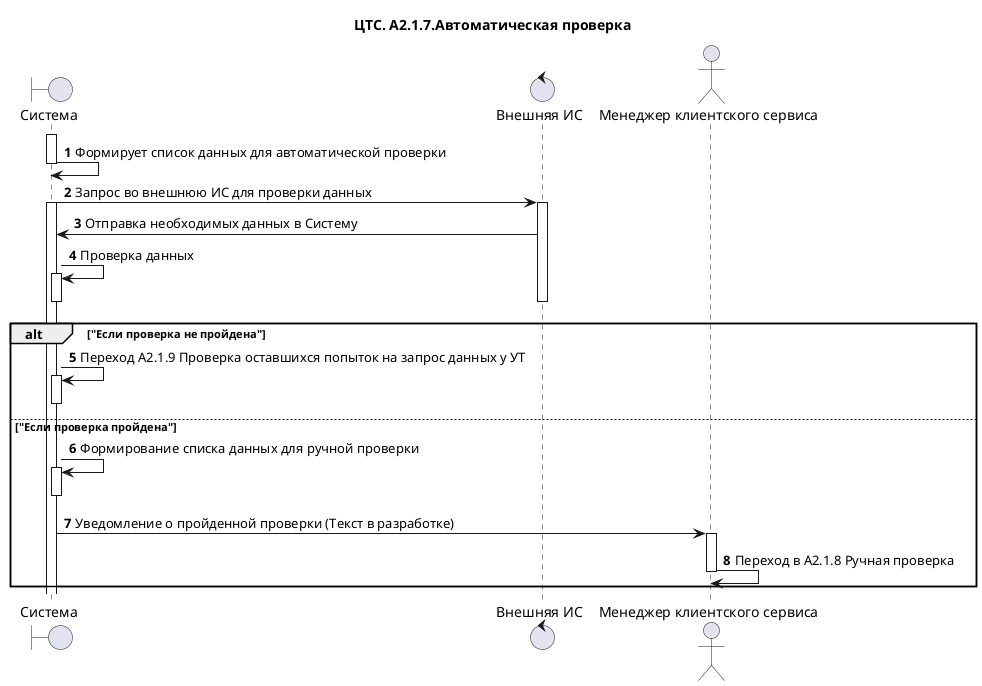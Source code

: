 @startuml
title "ЦТС. А2.1.7.Автоматическая проверка"

boundary "Система" as System
Control "Внешняя ИС" as ExternaInformationSystem
actor "Менеджер клиентского сервиса" as CustomerServiceManager


autonumber

activate System
System->System: Формирует список данных для автоматической проверки 
deactivate System

System->ExternaInformationSystem: Запрос во внешнюю ИС для проверки данных
activate System
activate ExternaInformationSystem

ExternaInformationSystem->System: Отправка необходимых данных в Систему
System->System:Проверка данных
activate System
deactivate System
deactivate ExternaInformationSystem


/'Если проверка не пройдена'/
alt "Если проверка не пройдена"
System->System: Переход А2.1.9 Проверка оставшихся попыток на запрос данных у УТ
activate System
deactivate System

/'Если проверка пройдена'/
else "Если проверка пройдена"
System->System:Формирование списка данных для ручной проверки
activate System
deactivate System


System->CustomerServiceManager:Уведомление о пройденной проверки (Текст в разработке)
activate CustomerServiceManager
CustomerServiceManager->CustomerServiceManager:Переход в А2.1.8 Ручная проверка
deactivate CustomerServiceManager
end

@enduml